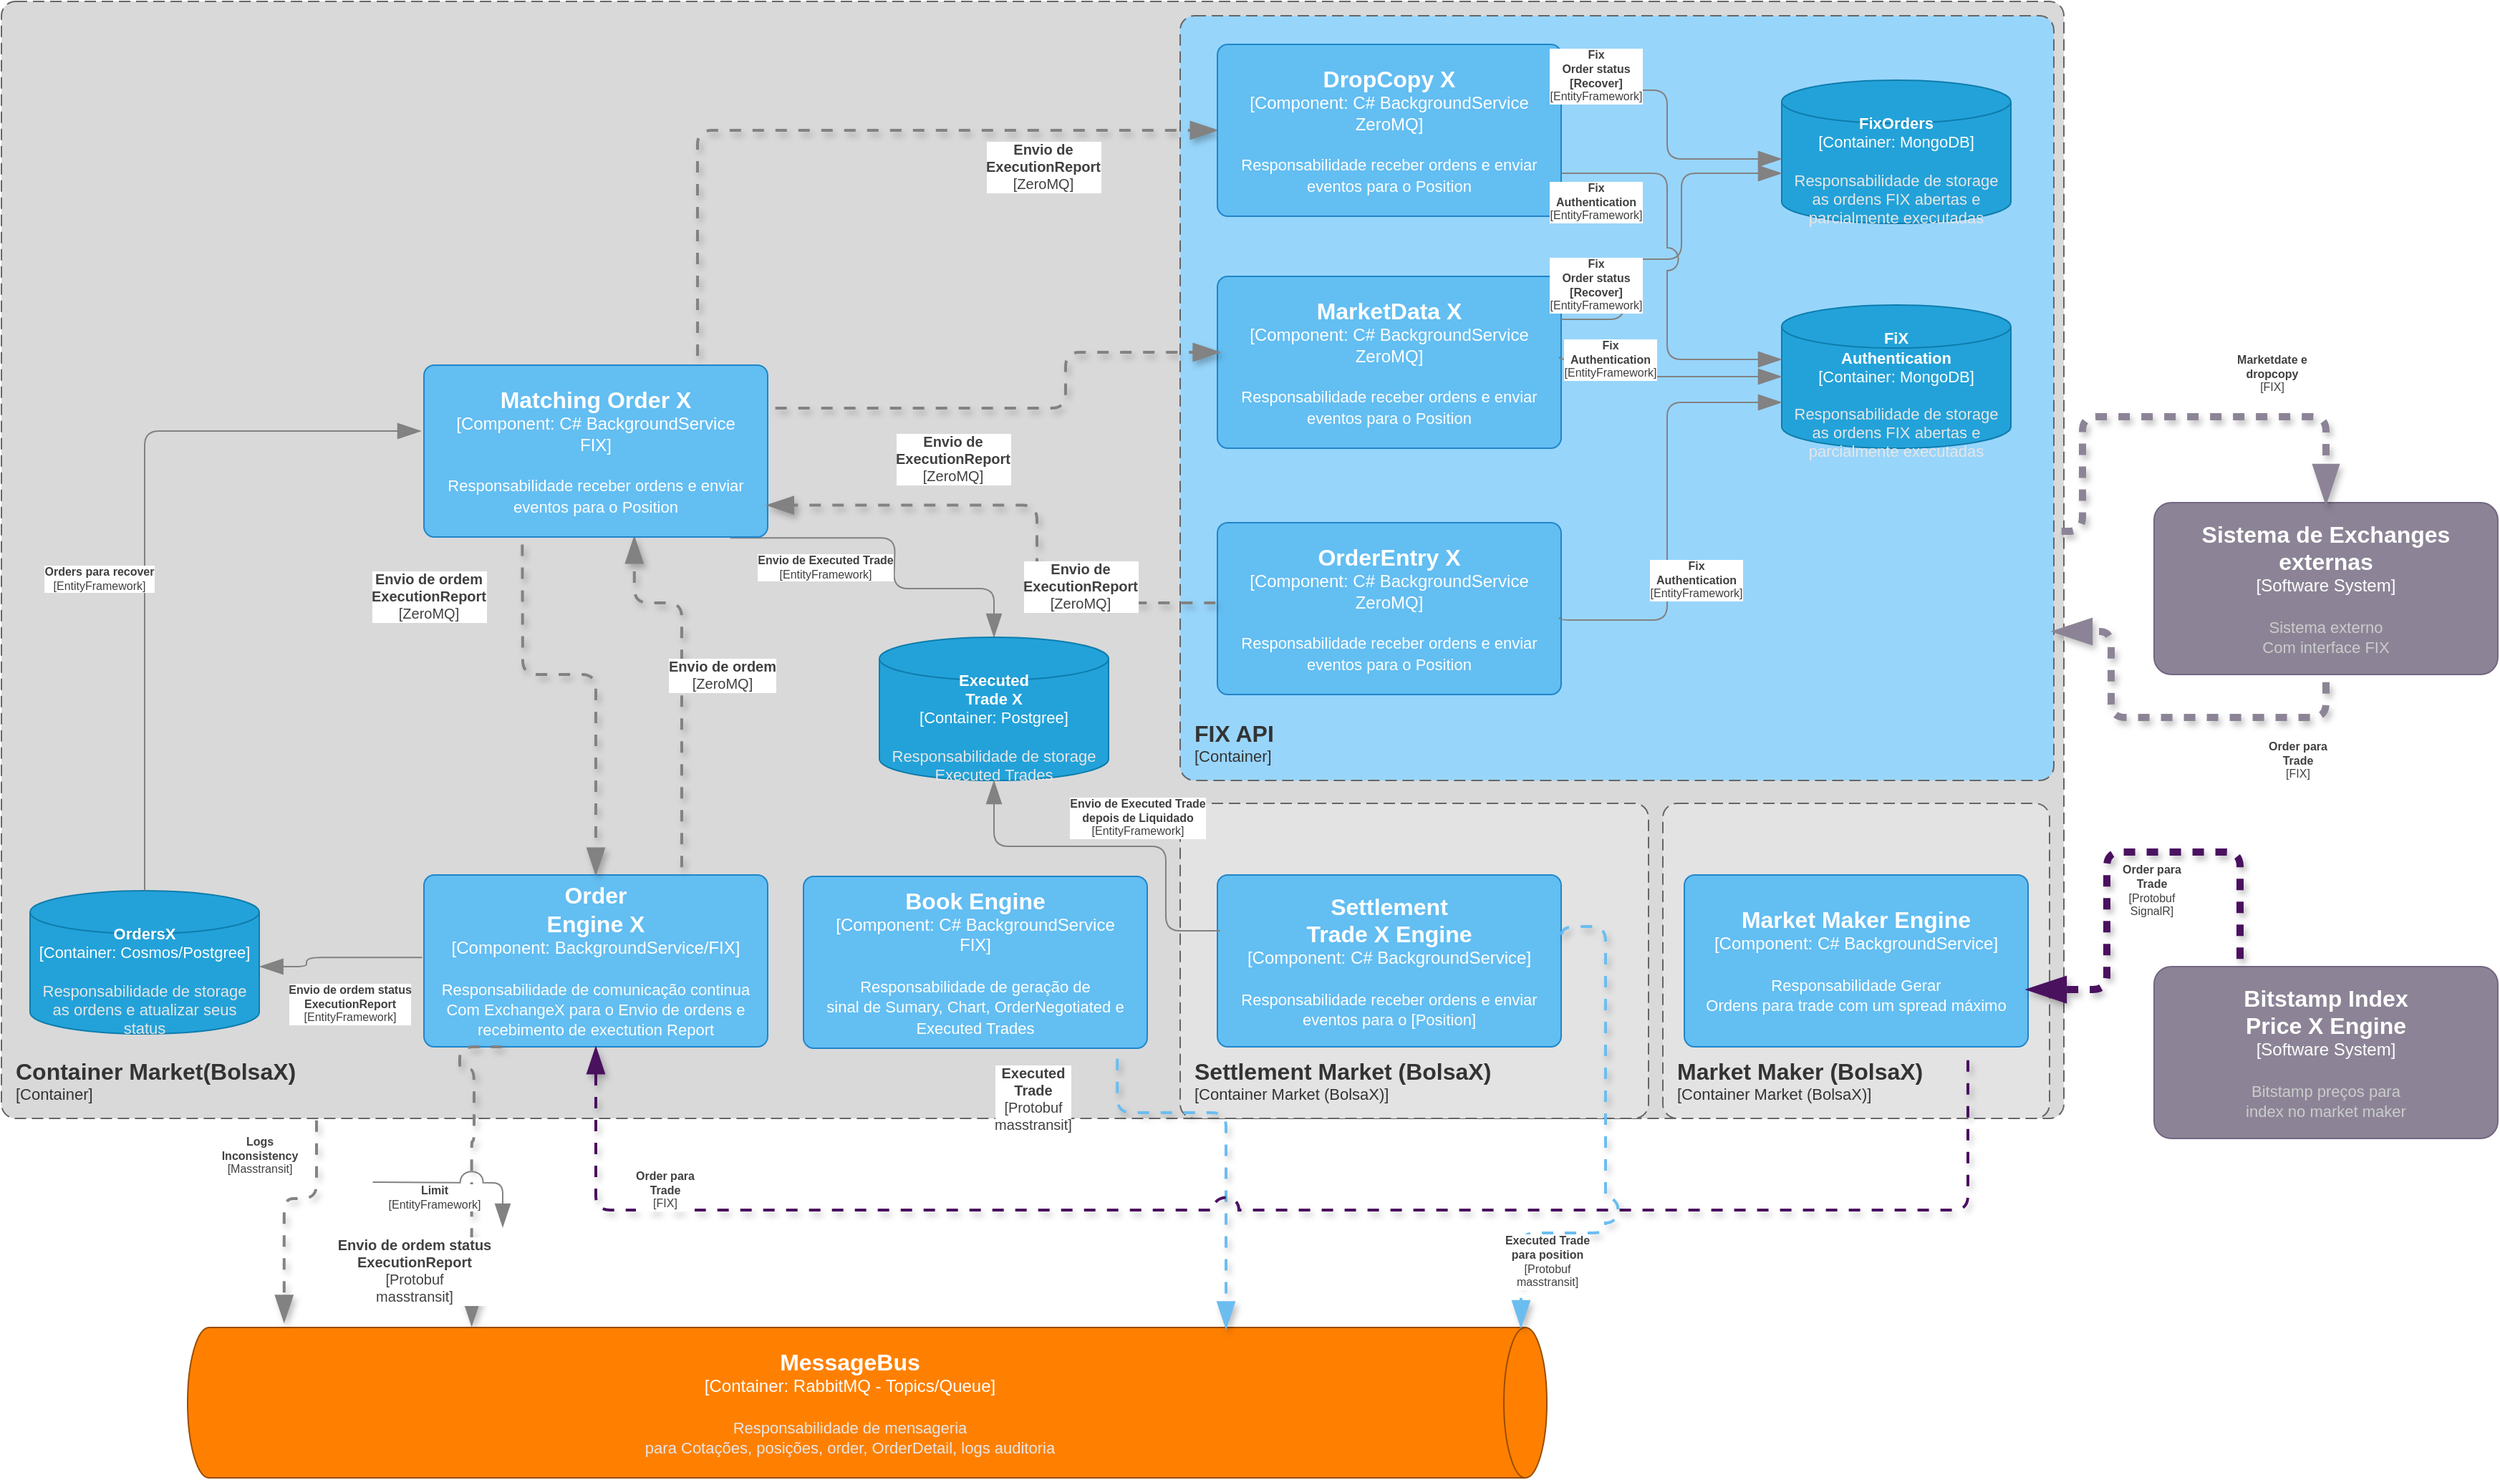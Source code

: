 <mxfile version="24.3.1" type="device">
  <diagram name="Page-1" id="3rnBCiRVLusEH87E3wuf">
    <mxGraphModel dx="1442" dy="1090" grid="1" gridSize="10" guides="1" tooltips="1" connect="1" arrows="1" fold="1" page="1" pageScale="1" pageWidth="850" pageHeight="1100" math="0" shadow="0">
      <root>
        <mxCell id="0" />
        <mxCell id="1" parent="0" />
        <object placeholders="1" c4Name="Container Market(BolsaX)" c4Type="ContainerScopeBoundary" c4Application="Container" label="&lt;font style=&quot;font-size: 16px&quot;&gt;&lt;b&gt;&lt;div style=&quot;text-align: left&quot;&gt;%c4Name%&lt;/div&gt;&lt;/b&gt;&lt;/font&gt;&lt;div style=&quot;text-align: left&quot;&gt;[%c4Application%]&lt;/div&gt;" id="4d2OGvLoM_RoSxxdBMcG-4">
          <mxCell style="rounded=1;fontSize=11;whiteSpace=wrap;html=1;dashed=1;arcSize=20;fillColor=#d9d9d9;strokeColor=#666666;fontColor=#333333;labelBackgroundColor=none;align=left;verticalAlign=bottom;labelBorderColor=none;spacingTop=0;spacing=10;dashPattern=8 4;metaEdit=1;rotatable=0;perimeter=rectanglePerimeter;noLabel=0;labelPadding=0;allowArrows=0;connectable=0;expand=0;recursiveResize=0;editable=1;pointerEvents=0;absoluteArcSize=1;points=[[0.25,0,0],[0.5,0,0],[0.75,0,0],[1,0.25,0],[1,0.5,0],[1,0.75,0],[0.75,1,0],[0.5,1,0],[0.25,1,0],[0,0.75,0],[0,0.5,0],[0,0.25,0]];" parent="1" vertex="1">
            <mxGeometry x="117" y="20" width="1440" height="780" as="geometry" />
          </mxCell>
        </object>
        <object placeholders="1" c4Name="FIX API" c4Type="ContainerScopeBoundary" c4Application="Container" label="&lt;font style=&quot;font-size: 16px&quot;&gt;&lt;b&gt;&lt;div style=&quot;text-align: left&quot;&gt;%c4Name%&lt;/div&gt;&lt;/b&gt;&lt;/font&gt;&lt;div style=&quot;text-align: left&quot;&gt;[%c4Application%]&lt;/div&gt;" id="K2TG2xPsC1KAzNVLMF0X-1">
          <mxCell style="rounded=1;fontSize=11;whiteSpace=wrap;html=1;dashed=1;arcSize=20;fillColor=#98d5fb;strokeColor=#666666;fontColor=#333333;labelBackgroundColor=none;align=left;verticalAlign=bottom;labelBorderColor=none;spacingTop=0;spacing=10;dashPattern=8 4;metaEdit=1;rotatable=0;perimeter=rectanglePerimeter;noLabel=0;labelPadding=0;allowArrows=0;connectable=0;expand=0;recursiveResize=0;editable=1;pointerEvents=0;absoluteArcSize=1;points=[[0.25,0,0],[0.5,0,0],[0.75,0,0],[1,0.25,0],[1,0.5,0],[1,0.75,0],[0.75,1,0],[0.5,1,0],[0.25,1,0],[0,0.75,0],[0,0.5,0],[0,0.25,0]];" vertex="1" parent="1">
            <mxGeometry x="940" y="30" width="610" height="534" as="geometry" />
          </mxCell>
        </object>
        <object placeholders="1" c4Name="Settlement Market (BolsaX)" c4Type="ContainerScopeBoundary" c4Application="Container Market (BolsaX)" label="&lt;font style=&quot;font-size: 16px&quot;&gt;&lt;b&gt;&lt;div style=&quot;text-align: left&quot;&gt;%c4Name%&lt;/div&gt;&lt;/b&gt;&lt;/font&gt;&lt;div style=&quot;text-align: left&quot;&gt;[%c4Application%]&lt;/div&gt;" id="4d2OGvLoM_RoSxxdBMcG-57">
          <mxCell style="rounded=1;fontSize=11;whiteSpace=wrap;html=1;dashed=1;arcSize=20;fillColor=#e3e3e3;strokeColor=#666666;fontColor=#333333;labelBackgroundColor=none;align=left;verticalAlign=bottom;labelBorderColor=none;spacingTop=0;spacing=10;dashPattern=8 4;metaEdit=1;rotatable=0;perimeter=rectanglePerimeter;noLabel=0;labelPadding=0;allowArrows=0;connectable=0;expand=0;recursiveResize=0;editable=1;pointerEvents=0;absoluteArcSize=1;points=[[0.25,0,0],[0.5,0,0],[0.75,0,0],[1,0.25,0],[1,0.5,0],[1,0.75,0],[0.75,1,0],[0.5,1,0],[0.25,1,0],[0,0.75,0],[0,0.5,0],[0,0.25,0]];" parent="1" vertex="1">
            <mxGeometry x="940" y="580" width="327" height="220" as="geometry" />
          </mxCell>
        </object>
        <object placeholders="1" c4Name="Order&#xa; Engine X" c4Type="Component" c4Technology="BackgroundService/FIX" c4Description="Responsabilidade de comunicação continua Com ExchangeX para o Envio de ordens e recebimento de exectution Report" label="&lt;font style=&quot;font-size: 16px&quot;&gt;&lt;b&gt;%c4Name%&lt;/b&gt;&lt;/font&gt;&lt;div&gt;[%c4Type%: %c4Technology%]&lt;/div&gt;&lt;br&gt;&lt;div&gt;&lt;font style=&quot;font-size: 11px&quot;&gt;%c4Description%&lt;/font&gt;&lt;/div&gt;" id="4d2OGvLoM_RoSxxdBMcG-5">
          <mxCell style="rounded=1;whiteSpace=wrap;html=1;labelBackgroundColor=none;fillColor=#63bef2;fontColor=#ffffff;align=center;arcSize=6;strokeColor=#2086C9;metaEdit=1;resizable=0;points=[[0.25,0,0],[0.5,0,0],[0.75,0,0],[1,0.25,0],[1,0.5,0],[1,0.75,0],[0.75,1,0],[0.5,1,0],[0.25,1,0],[0,0.75,0],[0,0.5,0],[0,0.25,0]];" parent="1" vertex="1">
            <mxGeometry x="412" y="630" width="240" height="120" as="geometry" />
          </mxCell>
        </object>
        <object placeholders="1" c4Name="OrdersX" c4Type="Container" c4Technology="Cosmos/Postgree" c4Description="Responsabilidade de storage&#xa; as ordens e atualizar seus status" label="&lt;font style=&quot;font-size: 11px;&quot;&gt;&lt;b style=&quot;font-size: 11px;&quot;&gt;%c4Name%&lt;/b&gt;&lt;/font&gt;&lt;div style=&quot;font-size: 11px;&quot;&gt;[%c4Type%:&amp;nbsp;%c4Technology%]&lt;/div&gt;&lt;br style=&quot;font-size: 11px;&quot;&gt;&lt;div style=&quot;font-size: 11px;&quot;&gt;&lt;font style=&quot;font-size: 11px&quot;&gt;&lt;font color=&quot;#E6E6E6&quot; style=&quot;font-size: 11px;&quot;&gt;%c4Description%&lt;/font&gt;&lt;/font&gt;&lt;/div&gt;" id="4d2OGvLoM_RoSxxdBMcG-12">
          <mxCell style="shape=cylinder3;size=15;whiteSpace=wrap;html=1;boundedLbl=1;rounded=0;labelBackgroundColor=none;fillColor=#23A2D9;fontSize=11;fontColor=#ffffff;align=center;strokeColor=#0E7DAD;metaEdit=1;points=[[0.5,0,0],[1,0.25,0],[1,0.5,0],[1,0.75,0],[0.5,1,0],[0,0.75,0],[0,0.5,0],[0,0.25,0]];resizable=1;" parent="1" vertex="1">
            <mxGeometry x="137" y="641" width="160" height="100" as="geometry" />
          </mxCell>
        </object>
        <object placeholders="1" c4Type="Relationship" c4Technology="ZeroMQ" c4Description="Envio de ordem" label="&lt;div style=&quot;text-align: left&quot;&gt;&lt;div style=&quot;text-align: center&quot;&gt;&lt;b&gt;%c4Description%&lt;/b&gt;&lt;/div&gt;&lt;div style=&quot;text-align: center&quot;&gt;[%c4Technology%]&lt;/div&gt;&lt;/div&gt;" id="4d2OGvLoM_RoSxxdBMcG-13">
          <mxCell style="endArrow=blockThin;html=1;fontSize=10;fontColor=#404040;strokeWidth=2;endFill=1;strokeColor=#828282;elbow=vertical;metaEdit=1;endSize=14;startSize=14;jumpStyle=arc;jumpSize=16;rounded=1;edgeStyle=orthogonalEdgeStyle;curved=0;exitX=0.75;exitY=0;exitDx=0;exitDy=0;exitPerimeter=0;flowAnimation=1;shadow=1;entryX=0.612;entryY=0.996;entryDx=0;entryDy=0;entryPerimeter=0;" parent="1" source="4d2OGvLoM_RoSxxdBMcG-5" edge="1" target="NAc5xhBlYTBYwgTL8G_p-1">
            <mxGeometry x="0.039" y="-28" width="240" relative="1" as="geometry">
              <mxPoint x="597" y="630" as="sourcePoint" />
              <mxPoint x="780" y="394" as="targetPoint" />
              <Array as="points">
                <mxPoint x="592" y="440" />
                <mxPoint x="559" y="440" />
              </Array>
              <mxPoint as="offset" />
            </mxGeometry>
          </mxCell>
        </object>
        <object placeholders="1" c4Type="Relationship" c4Technology="ZeroMQ" c4Description="Envio de ordem &#xa;ExecutionReport" label="&lt;div style=&quot;text-align: left&quot;&gt;&lt;div style=&quot;text-align: center&quot;&gt;&lt;b&gt;%c4Description%&lt;/b&gt;&lt;/div&gt;&lt;div style=&quot;text-align: center&quot;&gt;[%c4Technology%]&lt;/div&gt;&lt;/div&gt;" id="4d2OGvLoM_RoSxxdBMcG-14">
          <mxCell style="endArrow=blockThin;html=1;fontSize=10;fontColor=#404040;strokeWidth=2;endFill=1;strokeColor=#828282;elbow=vertical;metaEdit=1;endSize=14;startSize=14;jumpStyle=arc;jumpSize=16;rounded=1;edgeStyle=orthogonalEdgeStyle;curved=0;flowAnimation=1;shadow=1;entryX=0.5;entryY=0;entryDx=0;entryDy=0;entryPerimeter=0;exitX=0.286;exitY=0.999;exitDx=0;exitDy=0;exitPerimeter=0;" parent="1" source="NAc5xhBlYTBYwgTL8G_p-1" target="4d2OGvLoM_RoSxxdBMcG-5" edge="1">
            <mxGeometry x="-0.679" y="-45" width="240" relative="1" as="geometry">
              <mxPoint x="462" y="394" as="sourcePoint" />
              <mxPoint x="427" y="630" as="targetPoint" />
              <Array as="points">
                <mxPoint x="481" y="430" />
                <mxPoint x="481" y="490" />
                <mxPoint x="532" y="490" />
              </Array>
              <mxPoint x="-21" y="-5" as="offset" />
            </mxGeometry>
          </mxCell>
        </object>
        <object placeholders="1" c4Type="Relationship" c4Technology="EntityFramework" c4Description="Envio de ordem status&#xa;ExecutionReport" label="&lt;div style=&quot;text-align: left; font-size: 8px;&quot;&gt;&lt;div style=&quot;text-align: center; font-size: 8px;&quot;&gt;&lt;b style=&quot;font-size: 8px;&quot;&gt;%c4Description%&lt;/b&gt;&lt;/div&gt;&lt;div style=&quot;text-align: center; font-size: 8px;&quot;&gt;[%c4Technology%]&lt;/div&gt;&lt;/div&gt;" id="4d2OGvLoM_RoSxxdBMcG-15">
          <mxCell style="endArrow=blockThin;html=1;fontSize=8;fontColor=#404040;strokeWidth=1;endFill=1;strokeColor=#828282;elbow=vertical;metaEdit=1;endSize=14;startSize=14;jumpStyle=arc;jumpSize=16;rounded=1;edgeStyle=orthogonalEdgeStyle;curved=0;exitX=-0.005;exitY=0.48;exitDx=0;exitDy=0;exitPerimeter=0;entryX=1.002;entryY=0.53;entryDx=0;entryDy=0;entryPerimeter=0;" parent="1" source="4d2OGvLoM_RoSxxdBMcG-5" target="4d2OGvLoM_RoSxxdBMcG-12" edge="1">
            <mxGeometry x="-0.152" y="32" width="240" relative="1" as="geometry">
              <mxPoint x="424.68" y="659.02" as="sourcePoint" />
              <mxPoint x="308.0" y="694" as="targetPoint" />
              <Array as="points">
                <mxPoint x="330" y="688" />
                <mxPoint x="330" y="694" />
              </Array>
              <mxPoint as="offset" />
            </mxGeometry>
          </mxCell>
        </object>
        <object placeholders="1" c4Type="Relationship" c4Technology="Protobuf&#xa;masstransit" c4Description="Envio de ordem status&#xa;ExecutionReport" label="&lt;div style=&quot;text-align: left&quot;&gt;&lt;div style=&quot;text-align: center&quot;&gt;&lt;b&gt;%c4Description%&lt;/b&gt;&lt;/div&gt;&lt;div style=&quot;text-align: center&quot;&gt;[%c4Technology%]&lt;/div&gt;&lt;/div&gt;" id="4d2OGvLoM_RoSxxdBMcG-16">
          <mxCell style="endArrow=blockThin;html=1;fontSize=10;fontColor=#404040;strokeWidth=2;endFill=1;strokeColor=#828282;elbow=vertical;metaEdit=1;endSize=14;startSize=14;jumpStyle=arc;jumpSize=16;rounded=1;edgeStyle=orthogonalEdgeStyle;curved=0;entryX=-0.011;entryY=0.791;entryDx=0;entryDy=0;entryPerimeter=0;flowAnimation=1;shadow=1;exitX=0.25;exitY=1;exitDx=0;exitDy=0;exitPerimeter=0;" parent="1" source="4d2OGvLoM_RoSxxdBMcG-5" target="4d2OGvLoM_RoSxxdBMcG-17" edge="1">
            <mxGeometry x="0.677" y="-40" width="240" relative="1" as="geometry">
              <mxPoint x="437" y="756" as="sourcePoint" />
              <mxPoint x="-33.25" y="802.75" as="targetPoint" />
              <Array as="points">
                <mxPoint x="437" y="766" />
                <mxPoint x="447" y="766" />
                <mxPoint x="447" y="816" />
                <mxPoint x="445" y="816" />
              </Array>
              <mxPoint as="offset" />
            </mxGeometry>
          </mxCell>
        </object>
        <object placeholders="1" c4Type="MessageBus" c4Container="Container" c4Technology="RabbitMQ - Topics/Queue" c4Description="Responsabilidade de mensageria &#xa;para Cotações, posições, order, OrderDetail, logs auditoria " label="&lt;font style=&quot;font-size: 16px&quot;&gt;&lt;b&gt;%c4Type%&lt;/b&gt;&lt;/font&gt;&lt;div&gt;[%c4Container%:&amp;nbsp;%c4Technology%]&lt;/div&gt;&lt;br&gt;&lt;div&gt;&lt;font style=&quot;font-size: 11px&quot;&gt;&lt;font color=&quot;#E6E6E6&quot;&gt;%c4Description%&lt;/font&gt;&lt;/div&gt;" id="4d2OGvLoM_RoSxxdBMcG-17">
          <mxCell style="shape=cylinder3;size=15;direction=south;whiteSpace=wrap;html=1;boundedLbl=1;rounded=0;labelBackgroundColor=none;fillColor=#FF8000;fontSize=12;fontColor=#ffffff;align=center;strokeColor=#994C00;metaEdit=1;points=[[0.5,0,0],[1,0.25,0],[1,0.5,0],[1,0.75,0],[0.5,1,0],[0,0.75,0],[0,0.5,0],[0,0.25,0]];resizable=1;rotation=0;resizeHeight=1;resizeWidth=1;" parent="1" vertex="1">
            <mxGeometry x="247" y="946" width="949" height="105" as="geometry" />
          </mxCell>
        </object>
        <object placeholders="1" c4Type="Relationship" c4Technology="Protobuf&#xa;masstransit" c4Description="Executed &#xa;Trade" label="&lt;div style=&quot;text-align: left&quot;&gt;&lt;div style=&quot;text-align: center&quot;&gt;&lt;b&gt;%c4Description%&lt;/b&gt;&lt;/div&gt;&lt;div style=&quot;text-align: center&quot;&gt;[%c4Technology%]&lt;/div&gt;&lt;/div&gt;" id="4d2OGvLoM_RoSxxdBMcG-26">
          <mxCell style="endArrow=blockThin;html=1;fontSize=10;fontColor=#404040;strokeWidth=2;endFill=1;strokeColor=#6bbdf0;elbow=vertical;metaEdit=1;endSize=14;startSize=14;jumpStyle=arc;jumpSize=16;rounded=1;edgeStyle=orthogonalEdgeStyle;curved=0;exitX=0.913;exitY=1.017;exitDx=0;exitDy=0;exitPerimeter=0;entryX=0.008;entryY=0.236;entryDx=0;entryDy=0;entryPerimeter=0;flowAnimation=1;shadow=1;" parent="1" source="4d2OGvLoM_RoSxxdBMcG-51" target="4d2OGvLoM_RoSxxdBMcG-17" edge="1">
            <mxGeometry x="-0.76" y="-59" width="240" relative="1" as="geometry">
              <mxPoint x="717" y="706" as="sourcePoint" />
              <mxPoint x="977" y="646" as="targetPoint" />
              <Array as="points">
                <mxPoint x="896" y="796" />
                <mxPoint x="972" y="796" />
              </Array>
              <mxPoint as="offset" />
            </mxGeometry>
          </mxCell>
        </object>
        <object placeholders="1" c4Type="Relationship" c4Technology="EntityFramework" c4Description="Limit" label="&lt;div style=&quot;text-align: left; font-size: 8px;&quot;&gt;&lt;div style=&quot;text-align: center; font-size: 8px;&quot;&gt;&lt;b style=&quot;font-size: 8px;&quot;&gt;%c4Description%&lt;/b&gt;&lt;/div&gt;&lt;div style=&quot;text-align: center; font-size: 8px;&quot;&gt;[%c4Technology%]&lt;/div&gt;&lt;/div&gt;" id="4d2OGvLoM_RoSxxdBMcG-42">
          <mxCell style="endArrow=blockThin;html=1;fontSize=8;fontColor=#404040;strokeWidth=1;endFill=1;strokeColor=#828282;elbow=vertical;metaEdit=1;endSize=14;startSize=14;jumpStyle=arc;jumpSize=16;rounded=1;edgeStyle=orthogonalEdgeStyle;curved=0;exitX=0.997;exitY=0.154;exitDx=0;exitDy=0;exitPerimeter=0;entryX=0.5;entryY=0;entryDx=0;entryDy=0;entryPerimeter=0;" parent="1" edge="1">
            <mxGeometry x="-0.293" y="-10" width="240" relative="1" as="geometry">
              <mxPoint x="376.28" y="844.48" as="sourcePoint" />
              <mxPoint x="467" y="876" as="targetPoint" />
              <Array as="points">
                <mxPoint x="387" y="845" />
                <mxPoint x="452" y="845" />
              </Array>
              <mxPoint as="offset" />
            </mxGeometry>
          </mxCell>
        </object>
        <object placeholders="1" c4Name="Settlement&#xa;Trade X Engine" c4Type="Component" c4Technology="C# BackgroundService" c4Description="Responsabilidade receber ordens e enviar eventos para o [Position]" label="&lt;font style=&quot;font-size: 16px&quot;&gt;&lt;b&gt;%c4Name%&lt;/b&gt;&lt;/font&gt;&lt;div&gt;[%c4Type%: %c4Technology%]&lt;/div&gt;&lt;br&gt;&lt;div&gt;&lt;font style=&quot;font-size: 11px&quot;&gt;%c4Description%&lt;/font&gt;&lt;/div&gt;" id="4d2OGvLoM_RoSxxdBMcG-50">
          <mxCell style="rounded=1;whiteSpace=wrap;html=1;labelBackgroundColor=none;fillColor=#63BEF2;fontColor=#ffffff;align=center;arcSize=6;strokeColor=#2086C9;metaEdit=1;resizable=0;points=[[0.25,0,0],[0.5,0,0],[0.75,0,0],[1,0.25,0],[1,0.5,0],[1,0.75,0],[0.75,1,0],[0.5,1,0],[0.25,1,0],[0,0.75,0],[0,0.5,0],[0,0.25,0]];" parent="1" vertex="1">
            <mxGeometry x="966" y="630" width="240" height="120" as="geometry" />
          </mxCell>
        </object>
        <object placeholders="1" c4Name="Book Engine" c4Type="Component" c4Technology="C# BackgroundService&#xa;FIX" c4Description="Responsabilidade de geração de &#xa;sinal de Sumary, Chart, OrderNegotiated e&#xa;Executed Trades" label="&lt;font style=&quot;font-size: 16px&quot;&gt;&lt;b&gt;%c4Name%&lt;/b&gt;&lt;/font&gt;&lt;div&gt;[%c4Type%: %c4Technology%]&lt;/div&gt;&lt;br&gt;&lt;div&gt;&lt;font style=&quot;font-size: 11px&quot;&gt;%c4Description%&lt;/font&gt;&lt;/div&gt;" id="4d2OGvLoM_RoSxxdBMcG-51">
          <mxCell style="rounded=1;whiteSpace=wrap;html=1;labelBackgroundColor=none;fillColor=#63BEF2;fontColor=#ffffff;align=center;arcSize=6;strokeColor=#2086C9;metaEdit=1;resizable=0;points=[[0.25,0,0],[0.5,0,0],[0.75,0,0],[1,0.25,0],[1,0.5,0],[1,0.75,0],[0.75,1,0],[0.5,1,0],[0.25,1,0],[0,0.75,0],[0,0.5,0],[0,0.25,0]];" parent="1" vertex="1">
            <mxGeometry x="677" y="631" width="240" height="120" as="geometry" />
          </mxCell>
        </object>
        <object placeholders="1" c4Name="Market Maker (BolsaX)" c4Type="ContainerScopeBoundary" c4Application="Container Market (BolsaX)" label="&lt;font style=&quot;font-size: 16px&quot;&gt;&lt;b&gt;&lt;div style=&quot;text-align: left&quot;&gt;%c4Name%&lt;/div&gt;&lt;/b&gt;&lt;/font&gt;&lt;div style=&quot;text-align: left&quot;&gt;[%c4Application%]&lt;/div&gt;" id="4d2OGvLoM_RoSxxdBMcG-59">
          <mxCell style="rounded=1;fontSize=11;whiteSpace=wrap;html=1;dashed=1;arcSize=20;fillColor=#e3e3e3;strokeColor=#666666;fontColor=#333333;labelBackgroundColor=none;align=left;verticalAlign=bottom;labelBorderColor=none;spacingTop=0;spacing=10;dashPattern=8 4;metaEdit=1;rotatable=0;perimeter=rectanglePerimeter;noLabel=0;labelPadding=0;allowArrows=0;connectable=0;expand=0;recursiveResize=0;editable=1;pointerEvents=0;absoluteArcSize=1;points=[[0.25,0,0],[0.5,0,0],[0.75,0,0],[1,0.25,0],[1,0.5,0],[1,0.75,0],[0.75,1,0],[0.5,1,0],[0.25,1,0],[0,0.75,0],[0,0.5,0],[0,0.25,0]];" parent="1" vertex="1">
            <mxGeometry x="1277" y="580" width="270" height="220" as="geometry" />
          </mxCell>
        </object>
        <object placeholders="1" c4Name="Market Maker Engine" c4Type="Component" c4Technology="C# BackgroundService" c4Description="Responsabilidade Gerar &#xa;Ordens para trade com um spread máximo" label="&lt;font style=&quot;font-size: 16px&quot;&gt;&lt;b&gt;%c4Name%&lt;/b&gt;&lt;/font&gt;&lt;div&gt;[%c4Type%: %c4Technology%]&lt;/div&gt;&lt;br&gt;&lt;div&gt;&lt;font style=&quot;font-size: 11px&quot;&gt;%c4Description%&lt;/font&gt;&lt;/div&gt;" id="4d2OGvLoM_RoSxxdBMcG-60">
          <mxCell style="rounded=1;whiteSpace=wrap;html=1;labelBackgroundColor=none;fillColor=#63BEF2;fontColor=#ffffff;align=center;arcSize=6;strokeColor=#2086C9;metaEdit=1;resizable=0;points=[[0.25,0,0],[0.5,0,0],[0.75,0,0],[1,0.25,0],[1,0.5,0],[1,0.75,0],[0.75,1,0],[0.5,1,0],[0.25,1,0],[0,0.75,0],[0,0.5,0],[0,0.25,0]];" parent="1" vertex="1">
            <mxGeometry x="1292" y="630" width="240" height="120" as="geometry" />
          </mxCell>
        </object>
        <object placeholders="1" c4Type="Relationship" c4Technology="FIX" c4Description="Order para &#xa;Trade" label="&lt;div style=&quot;text-align: left; font-size: 8px;&quot;&gt;&lt;div style=&quot;text-align: center; font-size: 8px;&quot;&gt;&lt;b style=&quot;font-size: 8px;&quot;&gt;%c4Description%&lt;/b&gt;&lt;/div&gt;&lt;div style=&quot;text-align: center; font-size: 8px;&quot;&gt;[%c4Technology%]&lt;/div&gt;&lt;/div&gt;" id="4d2OGvLoM_RoSxxdBMcG-61">
          <mxCell style="endArrow=blockThin;html=1;fontSize=8;fontColor=#404040;strokeWidth=2;endFill=1;strokeColor=#4a115f;elbow=vertical;metaEdit=1;endSize=14;startSize=14;jumpStyle=arc;jumpSize=16;rounded=1;edgeStyle=orthogonalEdgeStyle;curved=0;flowAnimation=1;entryX=0.5;entryY=1;entryDx=0;entryDy=0;entryPerimeter=0;shadow=1;" parent="1" target="4d2OGvLoM_RoSxxdBMcG-5" edge="1">
            <mxGeometry x="0.726" y="-14" width="240" relative="1" as="geometry">
              <mxPoint x="1490" y="754" as="sourcePoint" />
              <mxPoint x="620" y="864" as="targetPoint" />
              <Array as="points">
                <mxPoint x="1490" y="864" />
                <mxPoint x="532" y="864" />
              </Array>
              <mxPoint as="offset" />
            </mxGeometry>
          </mxCell>
        </object>
        <object placeholders="1" c4Name="Bitstamp Index &#xa;Price X Engine" c4Type="Software System" c4Description="Bitstamp preços para &#xa;index no market maker" label="&lt;font style=&quot;font-size: 16px&quot;&gt;&lt;b&gt;%c4Name%&lt;/b&gt;&lt;/font&gt;&lt;div&gt;[%c4Type%]&lt;/div&gt;&lt;br&gt;&lt;div&gt;&lt;font style=&quot;font-size: 11px&quot;&gt;&lt;font color=&quot;#cccccc&quot;&gt;%c4Description%&lt;/font&gt;&lt;/div&gt;" id="4d2OGvLoM_RoSxxdBMcG-62">
          <mxCell style="rounded=1;whiteSpace=wrap;html=1;labelBackgroundColor=none;fillColor=#8C8496;fontColor=#ffffff;align=center;arcSize=10;strokeColor=#736782;metaEdit=1;resizable=0;points=[[0.25,0,0],[0.5,0,0],[0.75,0,0],[1,0.25,0],[1,0.5,0],[1,0.75,0],[0.75,1,0],[0.5,1,0],[0.25,1,0],[0,0.75,0],[0,0.5,0],[0,0.25,0]];" parent="1" vertex="1">
            <mxGeometry x="1620" y="694" width="240" height="120" as="geometry" />
          </mxCell>
        </object>
        <object placeholders="1" c4Type="Relationship" c4Technology="Protobuf&#xa;SignalR" c4Description="Order para &#xa;Trade" label="&lt;div style=&quot;text-align: left; font-size: 8px;&quot;&gt;&lt;div style=&quot;text-align: center; font-size: 8px;&quot;&gt;&lt;b style=&quot;font-size: 8px;&quot;&gt;%c4Description%&lt;/b&gt;&lt;/div&gt;&lt;div style=&quot;text-align: center; font-size: 8px;&quot;&gt;[%c4Technology%]&lt;/div&gt;&lt;/div&gt;" id="4d2OGvLoM_RoSxxdBMcG-63">
          <mxCell style="endArrow=blockThin;html=1;fontSize=8;fontColor=#404040;strokeWidth=5;endFill=1;strokeColor=#4a115f;elbow=vertical;metaEdit=1;endSize=14;startSize=14;jumpStyle=arc;jumpSize=16;rounded=1;edgeStyle=orthogonalEdgeStyle;curved=0;flowAnimation=1;exitX=0.25;exitY=0;exitDx=0;exitDy=0;exitPerimeter=0;entryX=1;entryY=0.667;entryDx=0;entryDy=0;entryPerimeter=0;shadow=1;" parent="1" source="4d2OGvLoM_RoSxxdBMcG-62" target="4d2OGvLoM_RoSxxdBMcG-60" edge="1">
            <mxGeometry x="-0.121" y="27" width="240" relative="1" as="geometry">
              <mxPoint x="1627" y="637" as="sourcePoint" />
              <mxPoint x="957" y="463" as="targetPoint" />
              <Array as="points">
                <mxPoint x="1680" y="614" />
                <mxPoint x="1587" y="614" />
                <mxPoint x="1587" y="710" />
              </Array>
              <mxPoint as="offset" />
            </mxGeometry>
          </mxCell>
        </object>
        <object placeholders="1" c4Type="Relationship" c4Technology="Protobuf&#xa;masstransit" c4Description="Executed Trade &#xa;para position" label="&lt;div style=&quot;text-align: left; font-size: 8px;&quot;&gt;&lt;div style=&quot;text-align: center; font-size: 8px;&quot;&gt;&lt;b style=&quot;font-size: 8px;&quot;&gt;%c4Description%&lt;/b&gt;&lt;/div&gt;&lt;div style=&quot;text-align: center; font-size: 8px;&quot;&gt;[%c4Technology%]&lt;/div&gt;&lt;/div&gt;" id="4d2OGvLoM_RoSxxdBMcG-64">
          <mxCell style="endArrow=blockThin;html=1;fontSize=8;fontColor=#404040;strokeWidth=2;endFill=1;strokeColor=#6bbdf0;elbow=vertical;metaEdit=1;endSize=14;startSize=14;jumpStyle=arc;jumpSize=16;rounded=1;edgeStyle=orthogonalEdgeStyle;curved=0;flowAnimation=1;exitX=1.002;exitY=0.392;exitDx=0;exitDy=0;exitPerimeter=0;entryX=0.001;entryY=0.019;entryDx=0;entryDy=0;entryPerimeter=0;shadow=1;" parent="1" source="4d2OGvLoM_RoSxxdBMcG-50" target="4d2OGvLoM_RoSxxdBMcG-17" edge="1">
            <mxGeometry x="0.56" y="20" width="240" relative="1" as="geometry">
              <mxPoint x="1163" y="833" as="sourcePoint" />
              <mxPoint x="1216" y="716" as="targetPoint" />
              <Array as="points">
                <mxPoint x="1207" y="666" />
                <mxPoint x="1237" y="666" />
                <mxPoint x="1237" y="880" />
                <mxPoint x="1178" y="880" />
              </Array>
              <mxPoint as="offset" />
            </mxGeometry>
          </mxCell>
        </object>
        <object placeholders="1" c4Type="Relationship" c4Technology="EntityFramework" c4Description="Envio de Executed Trade" label="&lt;div style=&quot;text-align: left; font-size: 8px;&quot;&gt;&lt;div style=&quot;text-align: center; font-size: 8px;&quot;&gt;&lt;b style=&quot;font-size: 8px;&quot;&gt;%c4Description%&lt;/b&gt;&lt;/div&gt;&lt;div style=&quot;text-align: center; font-size: 8px;&quot;&gt;[%c4Technology%]&lt;/div&gt;&lt;/div&gt;" id="Rv_XDdfCVXUgWfI6_WWx-2">
          <mxCell style="endArrow=blockThin;html=1;fontSize=8;fontColor=#404040;strokeWidth=1;endFill=1;strokeColor=#828282;elbow=vertical;metaEdit=1;endSize=14;startSize=14;jumpStyle=arc;jumpSize=16;rounded=1;edgeStyle=orthogonalEdgeStyle;curved=0;entryX=0.5;entryY=0;entryDx=0;entryDy=0;entryPerimeter=0;exitX=0.891;exitY=1.005;exitDx=0;exitDy=0;exitPerimeter=0;" parent="1" source="NAc5xhBlYTBYwgTL8G_p-1" target="K2TG2xPsC1KAzNVLMF0X-6" edge="1">
            <mxGeometry x="-0.484" y="-20" width="240" relative="1" as="geometry">
              <mxPoint x="670" y="314" as="sourcePoint" />
              <mxPoint x="240" y="284" as="targetPoint" />
              <Array as="points">
                <mxPoint x="741" y="420" />
                <mxPoint x="740" y="420" />
                <mxPoint x="740" y="430" />
                <mxPoint x="810" y="430" />
              </Array>
              <mxPoint as="offset" />
            </mxGeometry>
          </mxCell>
        </object>
        <object placeholders="1" c4Type="Relationship" c4Technology="EntityFramework" c4Description="Envio de Executed Trade&#xa;depois de Liquidado" label="&lt;div style=&quot;text-align: left; font-size: 8px;&quot;&gt;&lt;div style=&quot;text-align: center; font-size: 8px;&quot;&gt;&lt;b style=&quot;font-size: 8px;&quot;&gt;%c4Description%&lt;/b&gt;&lt;/div&gt;&lt;div style=&quot;text-align: center; font-size: 8px;&quot;&gt;[%c4Technology%]&lt;/div&gt;&lt;/div&gt;" id="Rv_XDdfCVXUgWfI6_WWx-3">
          <mxCell style="endArrow=blockThin;html=1;fontSize=8;fontColor=#404040;strokeWidth=1;endFill=1;strokeColor=#828282;elbow=vertical;metaEdit=1;endSize=14;startSize=14;jumpStyle=arc;jumpSize=16;rounded=1;edgeStyle=orthogonalEdgeStyle;curved=0;exitX=0.008;exitY=0.325;exitDx=0;exitDy=0;exitPerimeter=0;entryX=0.5;entryY=1;entryDx=0;entryDy=0;entryPerimeter=0;" parent="1" target="K2TG2xPsC1KAzNVLMF0X-6" edge="1" source="4d2OGvLoM_RoSxxdBMcG-50">
            <mxGeometry x="-0.111" y="-20" width="240" relative="1" as="geometry">
              <mxPoint x="1047" y="630" as="sourcePoint" />
              <mxPoint x="320" y="334" as="targetPoint" />
              <Array as="points">
                <mxPoint x="930" y="669" />
                <mxPoint x="930" y="610" />
                <mxPoint x="810" y="610" />
              </Array>
              <mxPoint as="offset" />
            </mxGeometry>
          </mxCell>
        </object>
        <object placeholders="1" c4Type="Relationship" c4Technology="Masstransit" c4Description="Logs&#xa;Inconsistency" label="&lt;div style=&quot;text-align: left; font-size: 8px;&quot;&gt;&lt;div style=&quot;text-align: center; font-size: 8px;&quot;&gt;&lt;b style=&quot;font-size: 8px;&quot;&gt;%c4Description%&lt;/b&gt;&lt;/div&gt;&lt;div style=&quot;text-align: center; font-size: 8px;&quot;&gt;[%c4Technology%]&lt;/div&gt;&lt;/div&gt;" id="FrLviXBLy_idEPl0Kph6-1">
          <mxCell style="endArrow=blockThin;html=1;fontSize=8;fontColor=#404040;strokeWidth=2;endFill=1;strokeColor=#828282;elbow=vertical;metaEdit=1;endSize=14;startSize=14;jumpStyle=arc;jumpSize=16;rounded=1;edgeStyle=orthogonalEdgeStyle;curved=0;flowAnimation=1;shadow=1;entryX=-0.035;entryY=0.929;entryDx=0;entryDy=0;entryPerimeter=0;" parent="1" target="4d2OGvLoM_RoSxxdBMcG-17" edge="1">
            <mxGeometry x="-0.022" y="-35" width="240" relative="1" as="geometry">
              <mxPoint x="337" y="796" as="sourcePoint" />
              <mxPoint x="-81.655" y="813.192" as="targetPoint" />
              <Array as="points">
                <mxPoint x="337" y="856" />
                <mxPoint x="314" y="856" />
              </Array>
              <mxPoint x="18" y="-30" as="offset" />
            </mxGeometry>
          </mxCell>
        </object>
        <object placeholders="1" c4Name="Matching Order X" c4Type="Component" c4Technology="C# BackgroundService&#xa;FIX" c4Description="Responsabilidade receber ordens e enviar eventos para o Position" label="&lt;font style=&quot;font-size: 16px&quot;&gt;&lt;b&gt;%c4Name%&lt;/b&gt;&lt;/font&gt;&lt;div&gt;[%c4Type%: %c4Technology%]&lt;/div&gt;&lt;br&gt;&lt;div&gt;&lt;font style=&quot;font-size: 11px&quot;&gt;%c4Description%&lt;/font&gt;&lt;/div&gt;" id="NAc5xhBlYTBYwgTL8G_p-1">
          <mxCell style="rounded=1;whiteSpace=wrap;html=1;labelBackgroundColor=none;fillColor=#63BEF2;fontColor=#ffffff;align=center;arcSize=6;strokeColor=#2086C9;metaEdit=1;resizable=0;points=[[0.25,0,0],[0.5,0,0],[0.75,0,0],[1,0.25,0],[1,0.5,0],[1,0.75,0],[0.75,1,0],[0.5,1,0],[0.25,1,0],[0,0.75,0],[0,0.5,0],[0,0.25,0]];resizeWidth=0;" parent="1" vertex="1">
            <mxGeometry x="412" y="274" width="240" height="120" as="geometry" />
          </mxCell>
        </object>
        <object placeholders="1" c4Name="MarketData X" c4Type="Component" c4Technology="C# BackgroundService&#xa;ZeroMQ" c4Description="Responsabilidade receber ordens e enviar eventos para o Position" label="&lt;font style=&quot;font-size: 16px&quot;&gt;&lt;b&gt;%c4Name%&lt;/b&gt;&lt;/font&gt;&lt;div&gt;[%c4Type%: %c4Technology%]&lt;/div&gt;&lt;br&gt;&lt;div&gt;&lt;font style=&quot;font-size: 11px&quot;&gt;%c4Description%&lt;/font&gt;&lt;/div&gt;" id="Pn2O4slC_ESlRTdy8UAc-2">
          <mxCell style="rounded=1;whiteSpace=wrap;html=1;labelBackgroundColor=none;fillColor=#63BEF2;fontColor=#ffffff;align=center;arcSize=6;strokeColor=#2086C9;metaEdit=1;resizable=0;points=[[0.25,0,0],[0.5,0,0],[0.75,0,0],[1,0.25,0],[1,0.5,0],[1,0.75,0],[0.75,1,0],[0.5,1,0],[0.25,1,0],[0,0.75,0],[0,0.5,0],[0,0.25,0]];" parent="1" vertex="1">
            <mxGeometry x="966" y="212" width="240" height="120" as="geometry" />
          </mxCell>
        </object>
        <object placeholders="1" c4Name="FixOrders" c4Type="Container" c4Technology="MongoDB" c4Description="Responsabilidade de storage&#xa; as ordens FIX abertas e parcialmente executadas  " label="&lt;font style=&quot;font-size: 11px;&quot;&gt;&lt;b style=&quot;font-size: 11px;&quot;&gt;%c4Name%&lt;/b&gt;&lt;/font&gt;&lt;div style=&quot;font-size: 11px;&quot;&gt;[%c4Type%:&amp;nbsp;%c4Technology%]&lt;/div&gt;&lt;br style=&quot;font-size: 11px;&quot;&gt;&lt;div style=&quot;font-size: 11px;&quot;&gt;&lt;font style=&quot;font-size: 11px&quot;&gt;&lt;font color=&quot;#E6E6E6&quot; style=&quot;font-size: 11px;&quot;&gt;%c4Description%&lt;/font&gt;&lt;/font&gt;&lt;/div&gt;" id="Pn2O4slC_ESlRTdy8UAc-3">
          <mxCell style="shape=cylinder3;size=15;whiteSpace=wrap;html=1;boundedLbl=1;rounded=0;labelBackgroundColor=none;fillColor=#23A2D9;fontSize=11;fontColor=#ffffff;align=center;strokeColor=#0E7DAD;metaEdit=1;points=[[0.5,0,0],[1,0.25,0],[1,0.5,0],[1,0.75,0],[0.5,1,0],[0,0.75,0],[0,0.5,0],[0,0.25,0]];resizable=1;" parent="1" vertex="1">
            <mxGeometry x="1360" y="75" width="160" height="100" as="geometry" />
          </mxCell>
        </object>
        <object placeholders="1" c4Type="Relationship" c4Technology="ZeroMQ" c4Description="Envio de &#xa;ExecutionReport" label="&lt;div style=&quot;text-align: left&quot;&gt;&lt;div style=&quot;text-align: center&quot;&gt;&lt;b&gt;%c4Description%&lt;/b&gt;&lt;/div&gt;&lt;div style=&quot;text-align: center&quot;&gt;[%c4Technology%]&lt;/div&gt;&lt;/div&gt;" id="Pn2O4slC_ESlRTdy8UAc-4">
          <mxCell style="endArrow=blockThin;html=1;fontSize=10;fontColor=#404040;strokeWidth=2;endFill=1;strokeColor=#828282;elbow=vertical;metaEdit=1;endSize=14;startSize=14;jumpStyle=arc;jumpSize=16;rounded=1;edgeStyle=orthogonalEdgeStyle;curved=0;flowAnimation=1;shadow=1;exitX=1;exitY=0.25;exitDx=0;exitDy=0;exitPerimeter=0;entryX=0.008;entryY=0.358;entryDx=0;entryDy=0;entryPerimeter=0;" parent="1" source="NAc5xhBlYTBYwgTL8G_p-1" edge="1">
            <mxGeometry x="-0.225" y="-19" width="240" relative="1" as="geometry">
              <mxPoint x="860" y="394" as="sourcePoint" />
              <mxPoint x="967.92" y="264.96" as="targetPoint" />
              <Array as="points">
                <mxPoint x="860" y="304" />
                <mxPoint x="860" y="265" />
              </Array>
              <mxPoint x="-9" y="16" as="offset" />
            </mxGeometry>
          </mxCell>
        </object>
        <object placeholders="1" c4Type="Relationship" c4Technology="ZeroMQ" c4Description="Envio de &#xa;ExecutionReport" label="&lt;div style=&quot;text-align: left&quot;&gt;&lt;div style=&quot;text-align: center&quot;&gt;&lt;b&gt;%c4Description%&lt;/b&gt;&lt;/div&gt;&lt;div style=&quot;text-align: center&quot;&gt;[%c4Technology%]&lt;/div&gt;&lt;/div&gt;" id="Pn2O4slC_ESlRTdy8UAc-5">
          <mxCell style="endArrow=blockThin;html=1;fontSize=10;fontColor=#404040;strokeWidth=2;endFill=1;strokeColor=#828282;elbow=vertical;metaEdit=1;endSize=14;startSize=14;jumpStyle=arc;jumpSize=16;rounded=1;edgeStyle=orthogonalEdgeStyle;curved=0;flowAnimation=1;shadow=1;exitX=0.796;exitY=-0.01;exitDx=0;exitDy=0;exitPerimeter=0;entryX=0;entryY=0.5;entryDx=0;entryDy=0;entryPerimeter=0;" parent="1" source="NAc5xhBlYTBYwgTL8G_p-1" target="K2TG2xPsC1KAzNVLMF0X-10" edge="1">
            <mxGeometry x="0.534" y="-25" width="240" relative="1" as="geometry">
              <mxPoint x="921" y="404" as="sourcePoint" />
              <mxPoint x="1290" y="384" as="targetPoint" />
              <Array as="points">
                <mxPoint x="603" y="110" />
              </Array>
              <mxPoint as="offset" />
            </mxGeometry>
          </mxCell>
        </object>
        <object placeholders="1" c4Name="FiX &#xa;Authentication" c4Type="Container" c4Technology="MongoDB" c4Description="Responsabilidade de storage&#xa; as ordens FIX abertas e parcialmente executadas  " label="&lt;font style=&quot;font-size: 11px;&quot;&gt;&lt;b style=&quot;font-size: 11px;&quot;&gt;%c4Name%&lt;/b&gt;&lt;/font&gt;&lt;div style=&quot;font-size: 11px;&quot;&gt;[%c4Type%:&amp;nbsp;%c4Technology%]&lt;/div&gt;&lt;br style=&quot;font-size: 11px;&quot;&gt;&lt;div style=&quot;font-size: 11px;&quot;&gt;&lt;font style=&quot;font-size: 11px&quot;&gt;&lt;font color=&quot;#E6E6E6&quot; style=&quot;font-size: 11px;&quot;&gt;%c4Description%&lt;/font&gt;&lt;/font&gt;&lt;/div&gt;" id="K2TG2xPsC1KAzNVLMF0X-2">
          <mxCell style="shape=cylinder3;size=15;whiteSpace=wrap;html=1;boundedLbl=1;rounded=0;labelBackgroundColor=none;fillColor=#23A2D9;fontSize=11;fontColor=#ffffff;align=center;strokeColor=#0E7DAD;metaEdit=1;points=[[0.5,0,0],[1,0.25,0],[1,0.5,0],[1,0.75,0],[0.5,1,0],[0,0.75,0],[0,0.5,0],[0,0.25,0]];resizable=1;" vertex="1" parent="1">
            <mxGeometry x="1360" y="232" width="160" height="100" as="geometry" />
          </mxCell>
        </object>
        <object placeholders="1" c4Name="OrderEntry X" c4Type="Component" c4Technology="C# BackgroundService&#xa;ZeroMQ" c4Description="Responsabilidade receber ordens e enviar eventos para o Position" label="&lt;font style=&quot;font-size: 16px&quot;&gt;&lt;b&gt;%c4Name%&lt;/b&gt;&lt;/font&gt;&lt;div&gt;[%c4Type%: %c4Technology%]&lt;/div&gt;&lt;br&gt;&lt;div&gt;&lt;font style=&quot;font-size: 11px&quot;&gt;%c4Description%&lt;/font&gt;&lt;/div&gt;" id="K2TG2xPsC1KAzNVLMF0X-4">
          <mxCell style="rounded=1;whiteSpace=wrap;html=1;labelBackgroundColor=none;fillColor=#63BEF2;fontColor=#ffffff;align=center;arcSize=6;strokeColor=#2086C9;metaEdit=1;resizable=0;points=[[0.25,0,0],[0.5,0,0],[0.75,0,0],[1,0.25,0],[1,0.5,0],[1,0.75,0],[0.75,1,0],[0.5,1,0],[0.25,1,0],[0,0.75,0],[0,0.5,0],[0,0.25,0]];" vertex="1" parent="1">
            <mxGeometry x="966" y="384" width="240" height="120" as="geometry" />
          </mxCell>
        </object>
        <object placeholders="1" c4Type="Relationship" c4Technology="ZeroMQ" c4Description="Envio de &#xa;ExecutionReport" label="&lt;div style=&quot;text-align: left&quot;&gt;&lt;div style=&quot;text-align: center&quot;&gt;&lt;b&gt;%c4Description%&lt;/b&gt;&lt;/div&gt;&lt;div style=&quot;text-align: center&quot;&gt;[%c4Technology%]&lt;/div&gt;&lt;/div&gt;" id="K2TG2xPsC1KAzNVLMF0X-5">
          <mxCell style="endArrow=blockThin;html=1;fontSize=10;fontColor=#404040;strokeWidth=2;endFill=1;strokeColor=#828282;elbow=vertical;metaEdit=1;endSize=14;startSize=14;jumpStyle=arc;jumpSize=16;rounded=1;edgeStyle=orthogonalEdgeStyle;curved=0;flowAnimation=1;shadow=1;entryX=0.997;entryY=0.815;entryDx=0;entryDy=0;entryPerimeter=0;" edge="1" parent="1" target="NAc5xhBlYTBYwgTL8G_p-1">
            <mxGeometry x="-0.264" y="-30" width="240" relative="1" as="geometry">
              <mxPoint x="970" y="440" as="sourcePoint" />
              <mxPoint x="978" y="275" as="targetPoint" />
              <Array as="points">
                <mxPoint x="840" y="440" />
                <mxPoint x="840" y="372" />
              </Array>
              <mxPoint as="offset" />
            </mxGeometry>
          </mxCell>
        </object>
        <object placeholders="1" c4Name="Executed &#xa;Trade X" c4Type="Container" c4Technology="Postgree" c4Description="Responsabilidade de storage&#xa;Executed Trades" label="&lt;font style=&quot;font-size: 11px;&quot;&gt;&lt;b style=&quot;font-size: 11px;&quot;&gt;%c4Name%&lt;/b&gt;&lt;/font&gt;&lt;div style=&quot;font-size: 11px;&quot;&gt;[%c4Type%:&amp;nbsp;%c4Technology%]&lt;/div&gt;&lt;br style=&quot;font-size: 11px;&quot;&gt;&lt;div style=&quot;font-size: 11px;&quot;&gt;&lt;font style=&quot;font-size: 11px&quot;&gt;&lt;font color=&quot;#E6E6E6&quot; style=&quot;font-size: 11px;&quot;&gt;%c4Description%&lt;/font&gt;&lt;/font&gt;&lt;/div&gt;" id="K2TG2xPsC1KAzNVLMF0X-6">
          <mxCell style="shape=cylinder3;size=15;whiteSpace=wrap;html=1;boundedLbl=1;rounded=0;labelBackgroundColor=none;fillColor=#23A2D9;fontSize=11;fontColor=#ffffff;align=center;strokeColor=#0E7DAD;metaEdit=1;points=[[0.5,0,0],[1,0.25,0],[1,0.5,0],[1,0.75,0],[0.5,1,0],[0,0.75,0],[0,0.5,0],[0,0.25,0]];resizable=1;" vertex="1" parent="1">
            <mxGeometry x="730" y="464" width="160" height="100" as="geometry" />
          </mxCell>
        </object>
        <object placeholders="1" c4Type="Relationship" c4Technology="EntityFramework" c4Description="Fix&#xa;Authentication" label="&lt;div style=&quot;text-align: left; font-size: 8px;&quot;&gt;&lt;div style=&quot;text-align: center; font-size: 8px;&quot;&gt;&lt;b style=&quot;font-size: 8px;&quot;&gt;%c4Description%&lt;/b&gt;&lt;/div&gt;&lt;div style=&quot;text-align: center; font-size: 8px;&quot;&gt;[%c4Technology%]&lt;/div&gt;&lt;/div&gt;" id="K2TG2xPsC1KAzNVLMF0X-7">
          <mxCell style="endArrow=blockThin;html=1;fontSize=8;fontColor=#404040;strokeWidth=1;endFill=1;strokeColor=#828282;elbow=vertical;metaEdit=1;endSize=14;startSize=14;jumpStyle=arc;jumpSize=16;rounded=1;edgeStyle=orthogonalEdgeStyle;curved=0;entryX=0;entryY=0.5;entryDx=0;entryDy=0;entryPerimeter=0;exitX=0.996;exitY=0.383;exitDx=0;exitDy=0;exitPerimeter=0;" edge="1" parent="1" target="K2TG2xPsC1KAzNVLMF0X-2">
            <mxGeometry x="-0.32" y="-20" width="240" relative="1" as="geometry">
              <mxPoint x="1205.04" y="267.96" as="sourcePoint" />
              <mxPoint x="1280" y="331.5" as="targetPoint" />
              <Array as="points">
                <mxPoint x="1205" y="270" />
                <mxPoint x="1260" y="270" />
                <mxPoint x="1260" y="282" />
              </Array>
              <mxPoint as="offset" />
            </mxGeometry>
          </mxCell>
        </object>
        <object placeholders="1" c4Type="Relationship" c4Technology="EntityFramework" c4Description="Fix&#xa;Authentication" label="&lt;div style=&quot;text-align: left; font-size: 8px;&quot;&gt;&lt;div style=&quot;text-align: center; font-size: 8px;&quot;&gt;&lt;b style=&quot;font-size: 8px;&quot;&gt;%c4Description%&lt;/b&gt;&lt;/div&gt;&lt;div style=&quot;text-align: center; font-size: 8px;&quot;&gt;[%c4Technology%]&lt;/div&gt;&lt;/div&gt;" id="K2TG2xPsC1KAzNVLMF0X-9">
          <mxCell style="endArrow=blockThin;html=1;fontSize=8;fontColor=#404040;strokeWidth=1;endFill=1;strokeColor=#828282;elbow=vertical;metaEdit=1;endSize=14;startSize=14;jumpStyle=arc;jumpSize=16;rounded=1;edgeStyle=orthogonalEdgeStyle;curved=0;exitX=0.996;exitY=0.383;exitDx=0;exitDy=0;exitPerimeter=0;" edge="1" parent="1">
            <mxGeometry x="-0.32" y="-20" width="240" relative="1" as="geometry">
              <mxPoint x="1205" y="450" as="sourcePoint" />
              <mxPoint x="1360" y="300" as="targetPoint" />
              <Array as="points">
                <mxPoint x="1205" y="452" />
                <mxPoint x="1280" y="452" />
                <mxPoint x="1280" y="300" />
              </Array>
              <mxPoint as="offset" />
            </mxGeometry>
          </mxCell>
        </object>
        <object placeholders="1" c4Name="DropCopy X" c4Type="Component" c4Technology="C# BackgroundService&#xa;ZeroMQ" c4Description="Responsabilidade receber ordens e enviar eventos para o Position" label="&lt;font style=&quot;font-size: 16px&quot;&gt;&lt;b&gt;%c4Name%&lt;/b&gt;&lt;/font&gt;&lt;div&gt;[%c4Type%: %c4Technology%]&lt;/div&gt;&lt;br&gt;&lt;div&gt;&lt;font style=&quot;font-size: 11px&quot;&gt;%c4Description%&lt;/font&gt;&lt;/div&gt;" id="K2TG2xPsC1KAzNVLMF0X-10">
          <mxCell style="rounded=1;whiteSpace=wrap;html=1;labelBackgroundColor=none;fillColor=#63BEF2;fontColor=#ffffff;align=center;arcSize=6;strokeColor=#2086C9;metaEdit=1;resizable=0;points=[[0.25,0,0],[0.5,0,0],[0.75,0,0],[1,0.25,0],[1,0.5,0],[1,0.75,0],[0.75,1,0],[0.5,1,0],[0.25,1,0],[0,0.75,0],[0,0.5,0],[0,0.25,0]];" vertex="1" parent="1">
            <mxGeometry x="966" y="50" width="240" height="120" as="geometry" />
          </mxCell>
        </object>
        <object placeholders="1" c4Type="Relationship" c4Technology="EntityFramework" c4Description="Fix&#xa;Order status&#xa;[Recover]" label="&lt;div style=&quot;text-align: left; font-size: 8px;&quot;&gt;&lt;div style=&quot;text-align: center; font-size: 8px;&quot;&gt;&lt;b style=&quot;font-size: 8px;&quot;&gt;%c4Description%&lt;/b&gt;&lt;/div&gt;&lt;div style=&quot;text-align: center; font-size: 8px;&quot;&gt;[%c4Technology%]&lt;/div&gt;&lt;/div&gt;" id="K2TG2xPsC1KAzNVLMF0X-12">
          <mxCell style="endArrow=blockThin;html=1;fontSize=8;fontColor=#404040;strokeWidth=1;endFill=1;strokeColor=#828282;elbow=vertical;metaEdit=1;endSize=14;startSize=14;jumpStyle=arc;jumpSize=16;rounded=1;edgeStyle=orthogonalEdgeStyle;curved=0;exitX=1;exitY=0.75;exitDx=0;exitDy=0;exitPerimeter=0;" edge="1" parent="1">
            <mxGeometry x="-0.761" y="10" width="240" relative="1" as="geometry">
              <mxPoint x="1206" y="82" as="sourcePoint" />
              <mxPoint x="1360" y="130" as="targetPoint" />
              <Array as="points">
                <mxPoint x="1280" y="82" />
                <mxPoint x="1280" y="130" />
              </Array>
              <mxPoint as="offset" />
            </mxGeometry>
          </mxCell>
        </object>
        <object placeholders="1" c4Type="Relationship" c4Technology="EntityFramework" c4Description="Orders para recover" label="&lt;div style=&quot;text-align: left; font-size: 8px;&quot;&gt;&lt;div style=&quot;text-align: center; font-size: 8px;&quot;&gt;&lt;b style=&quot;font-size: 8px;&quot;&gt;%c4Description%&lt;/b&gt;&lt;/div&gt;&lt;div style=&quot;text-align: center; font-size: 8px;&quot;&gt;[%c4Technology%]&lt;/div&gt;&lt;/div&gt;" id="K2TG2xPsC1KAzNVLMF0X-13">
          <mxCell style="endArrow=blockThin;html=1;fontSize=8;fontColor=#404040;strokeWidth=1;endFill=1;strokeColor=#828282;elbow=vertical;metaEdit=1;endSize=14;startSize=14;jumpStyle=arc;jumpSize=16;rounded=1;edgeStyle=orthogonalEdgeStyle;curved=0;exitX=0.5;exitY=0;exitDx=0;exitDy=0;exitPerimeter=0;" edge="1" parent="1" source="4d2OGvLoM_RoSxxdBMcG-12">
            <mxGeometry x="-0.152" y="32" width="240" relative="1" as="geometry">
              <mxPoint x="240" y="570" as="sourcePoint" />
              <mxPoint x="410" y="320" as="targetPoint" />
              <Array as="points">
                <mxPoint x="217" y="320" />
              </Array>
              <mxPoint as="offset" />
            </mxGeometry>
          </mxCell>
        </object>
        <object placeholders="1" c4Name="Sistema de Exchanges &#xa;externas" c4Type="Software System" c4Description="Sistema externo&#xa;Com interface FIX" label="&lt;font style=&quot;font-size: 16px&quot;&gt;&lt;b&gt;%c4Name%&lt;/b&gt;&lt;/font&gt;&lt;div&gt;[%c4Type%]&lt;/div&gt;&lt;br&gt;&lt;div&gt;&lt;font style=&quot;font-size: 11px&quot;&gt;&lt;font color=&quot;#cccccc&quot;&gt;%c4Description%&lt;/font&gt;&lt;/div&gt;" id="K2TG2xPsC1KAzNVLMF0X-14">
          <mxCell style="rounded=1;whiteSpace=wrap;html=1;labelBackgroundColor=none;fillColor=#8C8496;fontColor=#ffffff;align=center;arcSize=10;strokeColor=#736782;metaEdit=1;resizable=0;points=[[0.25,0,0],[0.5,0,0],[0.75,0,0],[1,0.25,0],[1,0.5,0],[1,0.75,0],[0.75,1,0],[0.5,1,0],[0.25,1,0],[0,0.75,0],[0,0.5,0],[0,0.25,0]];" vertex="1" parent="1">
            <mxGeometry x="1620" y="370" width="240" height="120" as="geometry" />
          </mxCell>
        </object>
        <object placeholders="1" c4Type="Relationship" c4Technology="FIX" c4Description="Order para &#xa;Trade" label="&lt;div style=&quot;text-align: left; font-size: 8px;&quot;&gt;&lt;div style=&quot;text-align: center; font-size: 8px;&quot;&gt;&lt;b style=&quot;font-size: 8px;&quot;&gt;%c4Description%&lt;/b&gt;&lt;/div&gt;&lt;div style=&quot;text-align: center; font-size: 8px;&quot;&gt;[%c4Technology%]&lt;/div&gt;&lt;/div&gt;" id="K2TG2xPsC1KAzNVLMF0X-15">
          <mxCell style="endArrow=blockThin;html=1;fontSize=8;fontColor=#404040;strokeWidth=5;endFill=1;strokeColor=#8c8496;elbow=vertical;metaEdit=1;endSize=14;startSize=14;jumpStyle=arc;jumpSize=16;rounded=1;edgeStyle=orthogonalEdgeStyle;curved=0;flowAnimation=1;exitX=0.5;exitY=1;exitDx=0;exitDy=0;exitPerimeter=0;shadow=1;" edge="1" parent="1" source="K2TG2xPsC1KAzNVLMF0X-14">
            <mxGeometry x="-0.643" y="30" width="240" relative="1" as="geometry">
              <mxPoint x="1619.96" y="442" as="sourcePoint" />
              <mxPoint x="1550" y="460" as="targetPoint" />
              <Array as="points">
                <mxPoint x="1740" y="520" />
                <mxPoint x="1590" y="520" />
                <mxPoint x="1590" y="460" />
              </Array>
              <mxPoint as="offset" />
            </mxGeometry>
          </mxCell>
        </object>
        <object placeholders="1" c4Type="Relationship" c4Technology="EntityFramework" c4Description="Fix&#xa;Order status&#xa;[Recover]" label="&lt;div style=&quot;text-align: left; font-size: 8px;&quot;&gt;&lt;div style=&quot;text-align: center; font-size: 8px;&quot;&gt;&lt;b style=&quot;font-size: 8px;&quot;&gt;%c4Description%&lt;/b&gt;&lt;/div&gt;&lt;div style=&quot;text-align: center; font-size: 8px;&quot;&gt;[%c4Technology%]&lt;/div&gt;&lt;/div&gt;" id="K2TG2xPsC1KAzNVLMF0X-16">
          <mxCell style="endArrow=blockThin;html=1;fontSize=8;fontColor=#404040;strokeWidth=1;endFill=1;strokeColor=#828282;elbow=vertical;metaEdit=1;endSize=14;startSize=14;jumpStyle=arc;jumpSize=16;rounded=1;edgeStyle=orthogonalEdgeStyle;curved=0;exitX=1;exitY=0.25;exitDx=0;exitDy=0;exitPerimeter=0;" edge="1" parent="1" source="Pn2O4slC_ESlRTdy8UAc-2">
            <mxGeometry x="-0.464" y="20" width="240" relative="1" as="geometry">
              <mxPoint x="1230" y="200" as="sourcePoint" />
              <mxPoint x="1360" y="140" as="targetPoint" />
              <Array as="points">
                <mxPoint x="1250" y="242" />
                <mxPoint x="1250" y="200" />
                <mxPoint x="1290" y="200" />
                <mxPoint x="1290" y="140" />
              </Array>
              <mxPoint as="offset" />
            </mxGeometry>
          </mxCell>
        </object>
        <object placeholders="1" c4Type="Relationship" c4Technology="EntityFramework" c4Description="Fix&#xa;Authentication" label="&lt;div style=&quot;text-align: left; font-size: 8px;&quot;&gt;&lt;div style=&quot;text-align: center; font-size: 8px;&quot;&gt;&lt;b style=&quot;font-size: 8px;&quot;&gt;%c4Description%&lt;/b&gt;&lt;/div&gt;&lt;div style=&quot;text-align: center; font-size: 8px;&quot;&gt;[%c4Technology%]&lt;/div&gt;&lt;/div&gt;" id="K2TG2xPsC1KAzNVLMF0X-8">
          <mxCell style="endArrow=blockThin;html=1;fontSize=8;fontColor=#404040;strokeWidth=1;endFill=1;strokeColor=#828282;elbow=vertical;metaEdit=1;endSize=14;startSize=14;jumpStyle=arc;jumpSize=16;rounded=1;edgeStyle=orthogonalEdgeStyle;curved=0;exitX=1;exitY=0.75;exitDx=0;exitDy=0;exitPerimeter=0;" edge="1" parent="1" source="K2TG2xPsC1KAzNVLMF0X-10">
            <mxGeometry x="-0.831" y="-20" width="240" relative="1" as="geometry">
              <mxPoint x="1205" y="90" as="sourcePoint" />
              <mxPoint x="1360" y="270" as="targetPoint" />
              <Array as="points">
                <mxPoint x="1280" y="140" />
                <mxPoint x="1280" y="270" />
              </Array>
              <mxPoint as="offset" />
            </mxGeometry>
          </mxCell>
        </object>
        <object placeholders="1" c4Type="Relationship" c4Technology="FIX" c4Description="Marketdate e &#xa;dropcopy" label="&lt;div style=&quot;text-align: left; font-size: 8px;&quot;&gt;&lt;div style=&quot;text-align: center; font-size: 8px;&quot;&gt;&lt;b style=&quot;font-size: 8px;&quot;&gt;%c4Description%&lt;/b&gt;&lt;/div&gt;&lt;div style=&quot;text-align: center; font-size: 8px;&quot;&gt;[%c4Technology%]&lt;/div&gt;&lt;/div&gt;" id="K2TG2xPsC1KAzNVLMF0X-17">
          <mxCell style="endArrow=blockThin;html=1;fontSize=8;fontColor=#404040;strokeWidth=5;endFill=1;strokeColor=#8c8496;elbow=vertical;metaEdit=1;endSize=14;startSize=14;jumpStyle=arc;jumpSize=16;rounded=1;edgeStyle=orthogonalEdgeStyle;curved=0;flowAnimation=1;entryX=0.5;entryY=0;entryDx=0;entryDy=0;entryPerimeter=0;shadow=1;" edge="1" parent="1" target="K2TG2xPsC1KAzNVLMF0X-14">
            <mxGeometry x="0.405" y="30" width="240" relative="1" as="geometry">
              <mxPoint x="1550" y="390" as="sourcePoint" />
              <mxPoint x="1357" y="350" as="targetPoint" />
              <Array as="points">
                <mxPoint x="1570" y="390" />
                <mxPoint x="1570" y="310" />
                <mxPoint x="1740" y="310" />
              </Array>
              <mxPoint as="offset" />
            </mxGeometry>
          </mxCell>
        </object>
      </root>
    </mxGraphModel>
  </diagram>
</mxfile>
